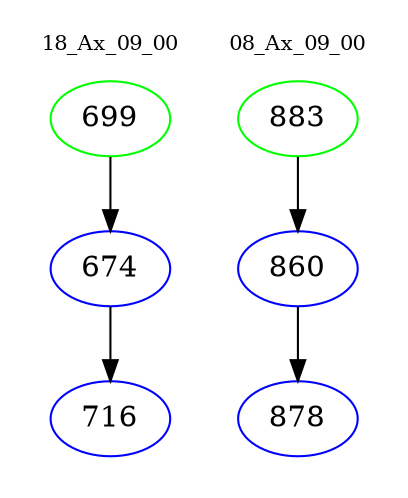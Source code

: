 digraph{
subgraph cluster_0 {
color = white
label = "18_Ax_09_00";
fontsize=10;
T0_699 [label="699", color="green"]
T0_699 -> T0_674 [color="black"]
T0_674 [label="674", color="blue"]
T0_674 -> T0_716 [color="black"]
T0_716 [label="716", color="blue"]
}
subgraph cluster_1 {
color = white
label = "08_Ax_09_00";
fontsize=10;
T1_883 [label="883", color="green"]
T1_883 -> T1_860 [color="black"]
T1_860 [label="860", color="blue"]
T1_860 -> T1_878 [color="black"]
T1_878 [label="878", color="blue"]
}
}
